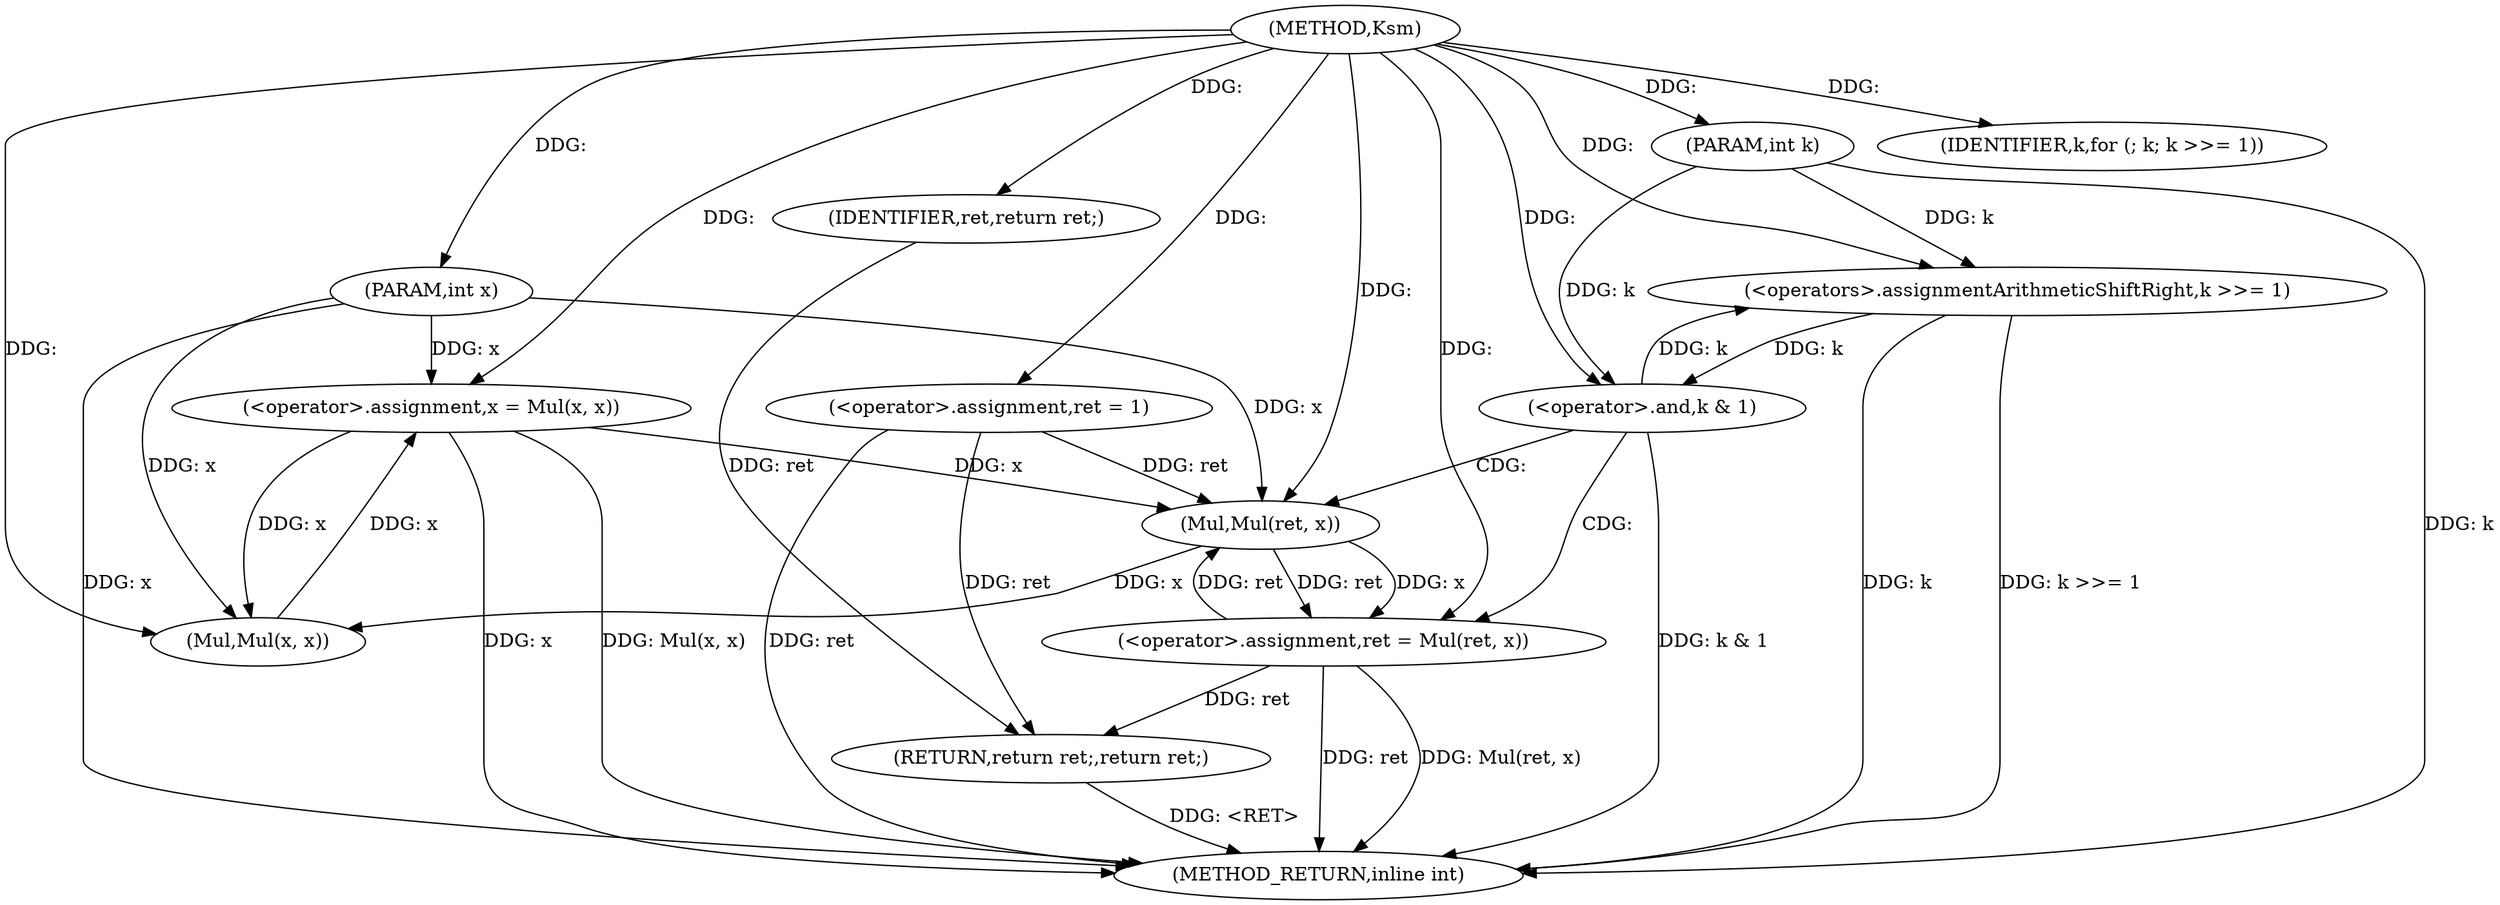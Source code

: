 digraph "Ksm" {  
"1000217" [label = "(METHOD,Ksm)" ]
"1000247" [label = "(METHOD_RETURN,inline int)" ]
"1000218" [label = "(PARAM,int x)" ]
"1000219" [label = "(PARAM,int k)" ]
"1000222" [label = "(<operator>.assignment,ret = 1)" ]
"1000245" [label = "(RETURN,return ret;,return ret;)" ]
"1000226" [label = "(IDENTIFIER,k,for (; k; k >>= 1))" ]
"1000227" [label = "(<operators>.assignmentArithmeticShiftRight,k >>= 1)" ]
"1000246" [label = "(IDENTIFIER,ret,return ret;)" ]
"1000240" [label = "(<operator>.assignment,x = Mul(x, x))" ]
"1000232" [label = "(<operator>.and,k & 1)" ]
"1000235" [label = "(<operator>.assignment,ret = Mul(ret, x))" ]
"1000242" [label = "(Mul,Mul(x, x))" ]
"1000237" [label = "(Mul,Mul(ret, x))" ]
  "1000218" -> "1000247"  [ label = "DDG: x"] 
  "1000219" -> "1000247"  [ label = "DDG: k"] 
  "1000222" -> "1000247"  [ label = "DDG: ret"] 
  "1000232" -> "1000247"  [ label = "DDG: k & 1"] 
  "1000235" -> "1000247"  [ label = "DDG: ret"] 
  "1000235" -> "1000247"  [ label = "DDG: Mul(ret, x)"] 
  "1000240" -> "1000247"  [ label = "DDG: x"] 
  "1000240" -> "1000247"  [ label = "DDG: Mul(x, x)"] 
  "1000227" -> "1000247"  [ label = "DDG: k"] 
  "1000227" -> "1000247"  [ label = "DDG: k >>= 1"] 
  "1000245" -> "1000247"  [ label = "DDG: <RET>"] 
  "1000217" -> "1000218"  [ label = "DDG: "] 
  "1000217" -> "1000219"  [ label = "DDG: "] 
  "1000217" -> "1000222"  [ label = "DDG: "] 
  "1000246" -> "1000245"  [ label = "DDG: ret"] 
  "1000222" -> "1000245"  [ label = "DDG: ret"] 
  "1000235" -> "1000245"  [ label = "DDG: ret"] 
  "1000217" -> "1000226"  [ label = "DDG: "] 
  "1000217" -> "1000246"  [ label = "DDG: "] 
  "1000232" -> "1000227"  [ label = "DDG: k"] 
  "1000219" -> "1000227"  [ label = "DDG: k"] 
  "1000217" -> "1000227"  [ label = "DDG: "] 
  "1000242" -> "1000240"  [ label = "DDG: x"] 
  "1000237" -> "1000235"  [ label = "DDG: x"] 
  "1000237" -> "1000235"  [ label = "DDG: ret"] 
  "1000218" -> "1000240"  [ label = "DDG: x"] 
  "1000217" -> "1000240"  [ label = "DDG: "] 
  "1000227" -> "1000232"  [ label = "DDG: k"] 
  "1000219" -> "1000232"  [ label = "DDG: k"] 
  "1000217" -> "1000232"  [ label = "DDG: "] 
  "1000217" -> "1000235"  [ label = "DDG: "] 
  "1000237" -> "1000242"  [ label = "DDG: x"] 
  "1000240" -> "1000242"  [ label = "DDG: x"] 
  "1000218" -> "1000242"  [ label = "DDG: x"] 
  "1000217" -> "1000242"  [ label = "DDG: "] 
  "1000222" -> "1000237"  [ label = "DDG: ret"] 
  "1000235" -> "1000237"  [ label = "DDG: ret"] 
  "1000217" -> "1000237"  [ label = "DDG: "] 
  "1000240" -> "1000237"  [ label = "DDG: x"] 
  "1000218" -> "1000237"  [ label = "DDG: x"] 
  "1000232" -> "1000235"  [ label = "CDG: "] 
  "1000232" -> "1000237"  [ label = "CDG: "] 
}
